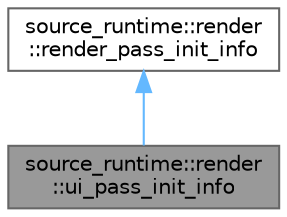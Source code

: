 digraph "source_runtime::render::ui_pass_init_info"
{
 // LATEX_PDF_SIZE
  bgcolor="transparent";
  edge [fontname=Helvetica,fontsize=10,labelfontname=Helvetica,labelfontsize=10];
  node [fontname=Helvetica,fontsize=10,shape=box,height=0.2,width=0.4];
  Node1 [id="Node000001",label="source_runtime::render\l::ui_pass_init_info",height=0.2,width=0.4,color="gray40", fillcolor="grey60", style="filled", fontcolor="black",tooltip=" "];
  Node2 -> Node1 [id="edge1_Node000001_Node000002",dir="back",color="steelblue1",style="solid",tooltip=" "];
  Node2 [id="Node000002",label="source_runtime::render\l::render_pass_init_info",height=0.2,width=0.4,color="gray40", fillcolor="white", style="filled",URL="$structsource__runtime_1_1render_1_1render__pass__init__info.html",tooltip=" "];
}
